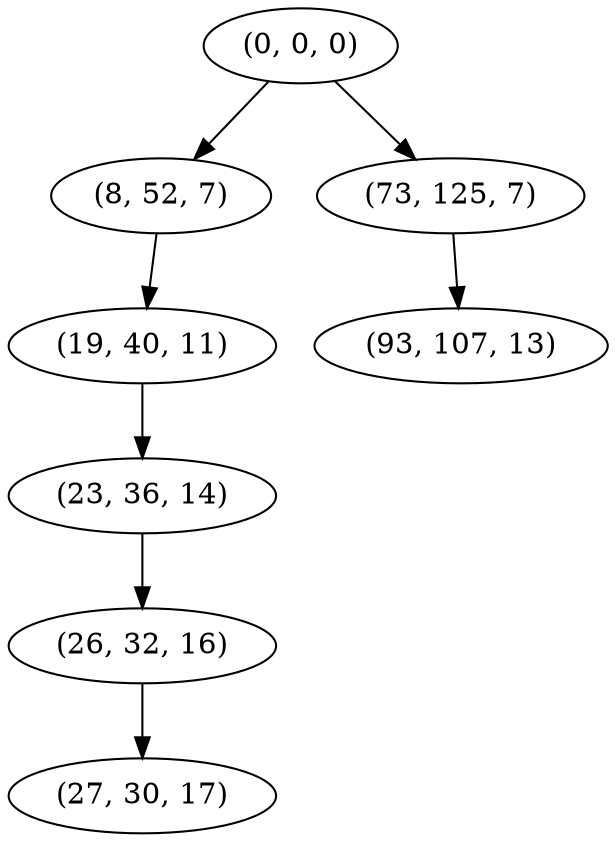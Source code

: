 digraph tree {
    "(0, 0, 0)";
    "(8, 52, 7)";
    "(19, 40, 11)";
    "(23, 36, 14)";
    "(26, 32, 16)";
    "(27, 30, 17)";
    "(73, 125, 7)";
    "(93, 107, 13)";
    "(0, 0, 0)" -> "(8, 52, 7)";
    "(0, 0, 0)" -> "(73, 125, 7)";
    "(8, 52, 7)" -> "(19, 40, 11)";
    "(19, 40, 11)" -> "(23, 36, 14)";
    "(23, 36, 14)" -> "(26, 32, 16)";
    "(26, 32, 16)" -> "(27, 30, 17)";
    "(73, 125, 7)" -> "(93, 107, 13)";
}
